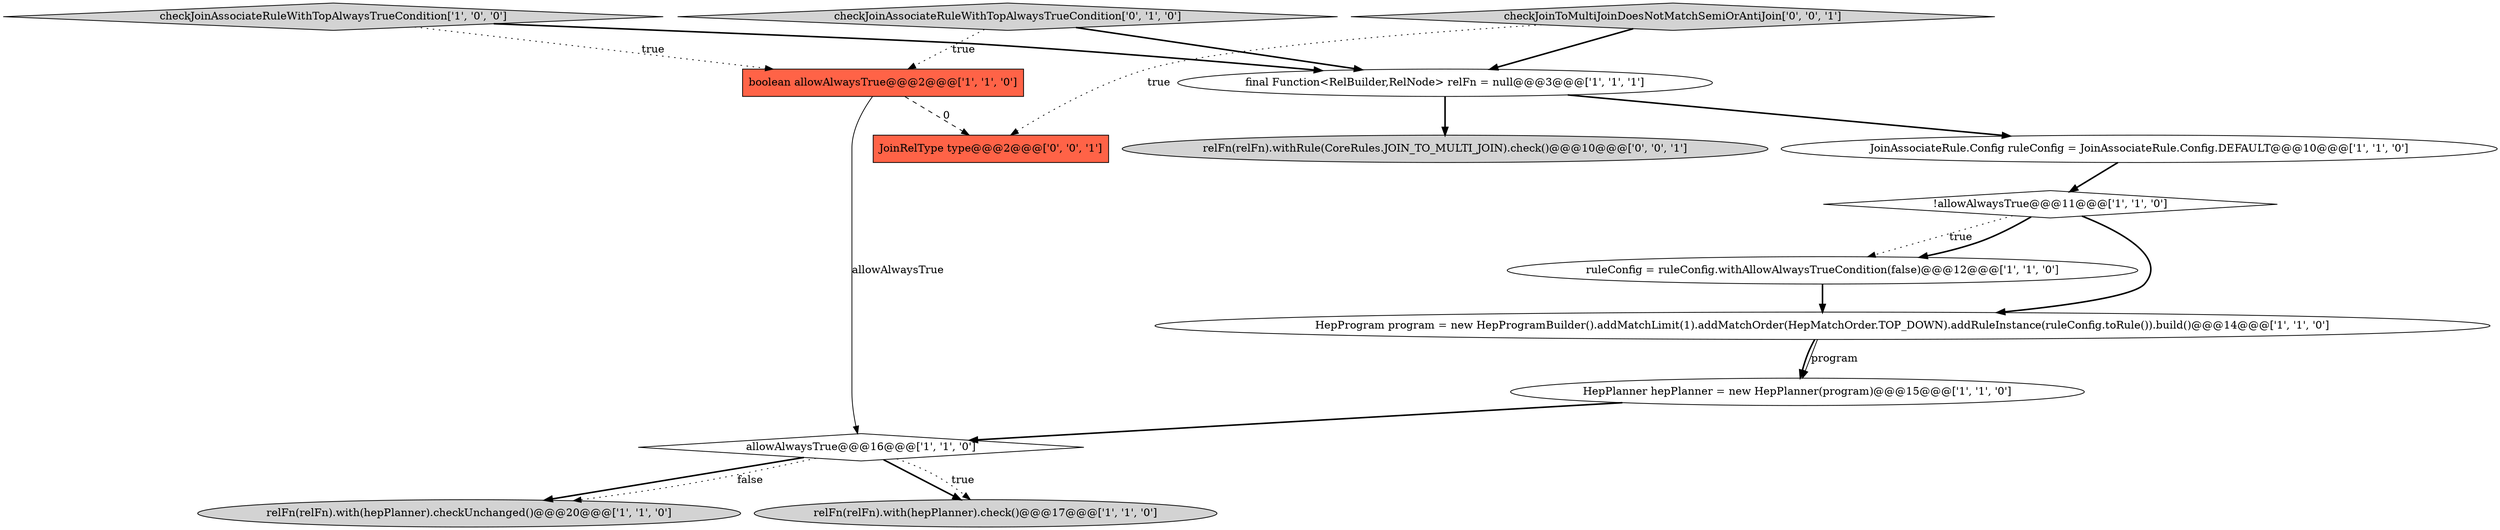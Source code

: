 digraph {
10 [style = filled, label = "boolean allowAlwaysTrue@@@2@@@['1', '1', '0']", fillcolor = tomato, shape = box image = "AAA0AAABBB1BBB"];
14 [style = filled, label = "checkJoinToMultiJoinDoesNotMatchSemiOrAntiJoin['0', '0', '1']", fillcolor = lightgray, shape = diamond image = "AAA0AAABBB3BBB"];
11 [style = filled, label = "checkJoinAssociateRuleWithTopAlwaysTrueCondition['0', '1', '0']", fillcolor = lightgray, shape = diamond image = "AAA0AAABBB2BBB"];
1 [style = filled, label = "JoinAssociateRule.Config ruleConfig = JoinAssociateRule.Config.DEFAULT@@@10@@@['1', '1', '0']", fillcolor = white, shape = ellipse image = "AAA0AAABBB1BBB"];
6 [style = filled, label = "allowAlwaysTrue@@@16@@@['1', '1', '0']", fillcolor = white, shape = diamond image = "AAA0AAABBB1BBB"];
8 [style = filled, label = "ruleConfig = ruleConfig.withAllowAlwaysTrueCondition(false)@@@12@@@['1', '1', '0']", fillcolor = white, shape = ellipse image = "AAA0AAABBB1BBB"];
4 [style = filled, label = "relFn(relFn).with(hepPlanner).checkUnchanged()@@@20@@@['1', '1', '0']", fillcolor = lightgray, shape = ellipse image = "AAA0AAABBB1BBB"];
0 [style = filled, label = "relFn(relFn).with(hepPlanner).check()@@@17@@@['1', '1', '0']", fillcolor = lightgray, shape = ellipse image = "AAA0AAABBB1BBB"];
12 [style = filled, label = "relFn(relFn).withRule(CoreRules.JOIN_TO_MULTI_JOIN).check()@@@10@@@['0', '0', '1']", fillcolor = lightgray, shape = ellipse image = "AAA0AAABBB3BBB"];
5 [style = filled, label = "HepProgram program = new HepProgramBuilder().addMatchLimit(1).addMatchOrder(HepMatchOrder.TOP_DOWN).addRuleInstance(ruleConfig.toRule()).build()@@@14@@@['1', '1', '0']", fillcolor = white, shape = ellipse image = "AAA0AAABBB1BBB"];
9 [style = filled, label = "HepPlanner hepPlanner = new HepPlanner(program)@@@15@@@['1', '1', '0']", fillcolor = white, shape = ellipse image = "AAA0AAABBB1BBB"];
13 [style = filled, label = "JoinRelType type@@@2@@@['0', '0', '1']", fillcolor = tomato, shape = box image = "AAA0AAABBB3BBB"];
2 [style = filled, label = "checkJoinAssociateRuleWithTopAlwaysTrueCondition['1', '0', '0']", fillcolor = lightgray, shape = diamond image = "AAA0AAABBB1BBB"];
3 [style = filled, label = "!allowAlwaysTrue@@@11@@@['1', '1', '0']", fillcolor = white, shape = diamond image = "AAA0AAABBB1BBB"];
7 [style = filled, label = "final Function<RelBuilder,RelNode> relFn = null@@@3@@@['1', '1', '1']", fillcolor = white, shape = ellipse image = "AAA0AAABBB1BBB"];
10->6 [style = solid, label="allowAlwaysTrue"];
14->7 [style = bold, label=""];
8->5 [style = bold, label=""];
6->4 [style = bold, label=""];
11->10 [style = dotted, label="true"];
2->7 [style = bold, label=""];
6->0 [style = bold, label=""];
3->8 [style = dotted, label="true"];
5->9 [style = bold, label=""];
3->5 [style = bold, label=""];
2->10 [style = dotted, label="true"];
11->7 [style = bold, label=""];
9->6 [style = bold, label=""];
6->0 [style = dotted, label="true"];
6->4 [style = dotted, label="false"];
1->3 [style = bold, label=""];
7->12 [style = bold, label=""];
5->9 [style = solid, label="program"];
14->13 [style = dotted, label="true"];
3->8 [style = bold, label=""];
7->1 [style = bold, label=""];
10->13 [style = dashed, label="0"];
}
